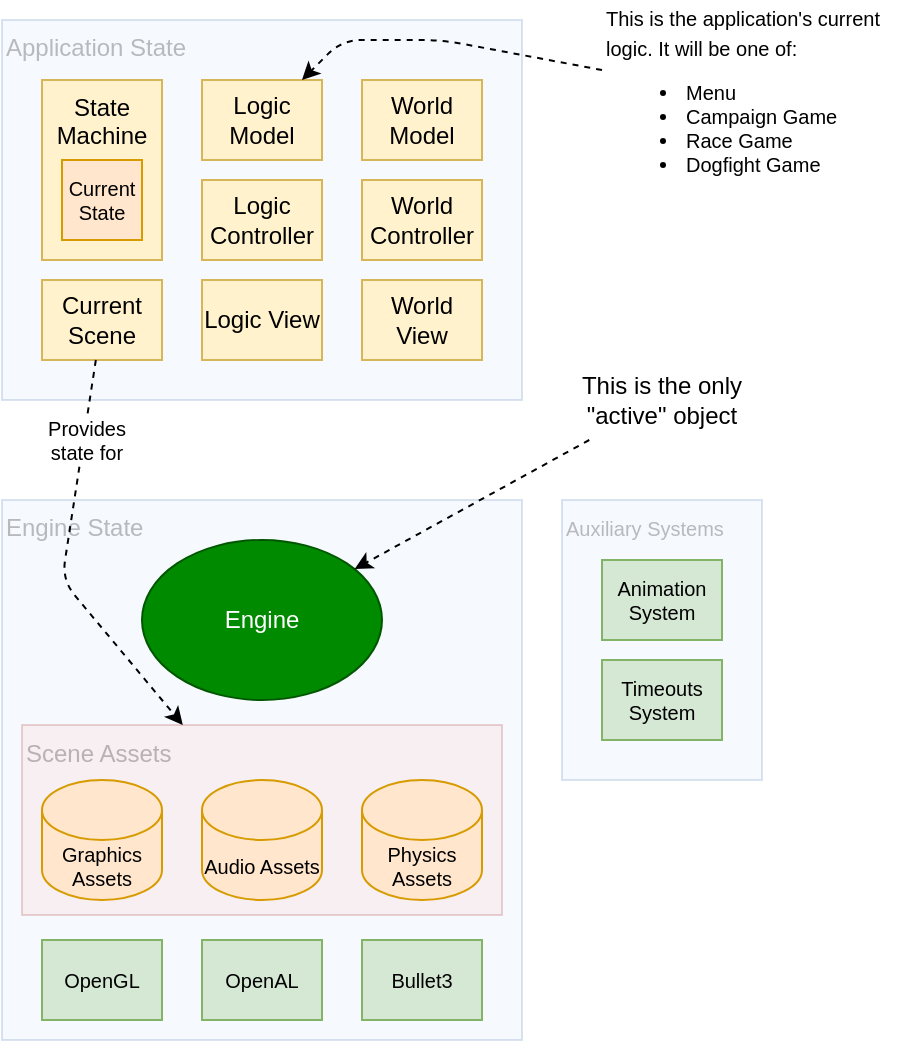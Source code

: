 <mxfile version="15.1.3" type="device"><diagram id="XeFQp8Th-zNCD73v5Kfv" name="Page-1"><mxGraphModel dx="1422" dy="862" grid="1" gridSize="10" guides="1" tooltips="1" connect="1" arrows="1" fold="1" page="1" pageScale="1" pageWidth="850" pageHeight="1100" math="0" shadow="0"><root><mxCell id="0"/><mxCell id="1" parent="0"/><mxCell id="sgoql1woefZZRIrIe6Rg-8" value="&lt;span style=&quot;font-size: 10px&quot;&gt;Auxiliary Systems&lt;/span&gt;" style="rounded=0;whiteSpace=wrap;html=1;fillColor=#dae8fc;strokeColor=#6c8ebf;textOpacity=25;opacity=25;verticalAlign=top;align=left;" parent="1" vertex="1"><mxGeometry x="380" y="330" width="100" height="140" as="geometry"/></mxCell><mxCell id="N84qDP4stzzKPs8MIu8L-7" value="Application State" style="rounded=0;whiteSpace=wrap;html=1;fillColor=#dae8fc;strokeColor=#6c8ebf;textOpacity=25;opacity=25;verticalAlign=top;align=left;" parent="1" vertex="1"><mxGeometry x="100" y="90" width="260" height="190" as="geometry"/></mxCell><mxCell id="sgoql1woefZZRIrIe6Rg-7" value="Engine State" style="rounded=0;whiteSpace=wrap;html=1;fillColor=#dae8fc;strokeColor=#6c8ebf;textOpacity=25;opacity=25;verticalAlign=top;align=left;" parent="1" vertex="1"><mxGeometry x="100" y="330" width="260" height="270" as="geometry"/></mxCell><mxCell id="sgoql1woefZZRIrIe6Rg-12" value="Scene Assets" style="rounded=0;whiteSpace=wrap;html=1;fillColor=#f8cecc;strokeColor=#b85450;textOpacity=25;opacity=25;verticalAlign=top;align=left;" parent="1" vertex="1"><mxGeometry x="110" y="442.5" width="240" height="95" as="geometry"/></mxCell><mxCell id="b7LR9BmyGwPMhPtFj4vP-2" value="Engine" style="ellipse;whiteSpace=wrap;html=1;fillColor=#008a00;strokeColor=#005700;fontColor=#ffffff;" parent="1" vertex="1"><mxGeometry x="170" y="350" width="120" height="80" as="geometry"/></mxCell><mxCell id="b7LR9BmyGwPMhPtFj4vP-3" value="This is the only &quot;active&quot; object" style="text;html=1;strokeColor=none;fillColor=none;align=center;verticalAlign=middle;whiteSpace=wrap;rounded=0;" parent="1" vertex="1"><mxGeometry x="380" y="260" width="100" height="40" as="geometry"/></mxCell><mxCell id="b7LR9BmyGwPMhPtFj4vP-4" value="" style="endArrow=classic;html=1;dashed=1;" parent="1" source="b7LR9BmyGwPMhPtFj4vP-3" target="b7LR9BmyGwPMhPtFj4vP-2" edge="1"><mxGeometry width="50" height="50" relative="1" as="geometry"><mxPoint x="350" y="200" as="sourcePoint"/><mxPoint x="400" y="150" as="targetPoint"/></mxGeometry></mxCell><mxCell id="N84qDP4stzzKPs8MIu8L-1" value="Logic Model" style="rounded=0;whiteSpace=wrap;html=1;fillColor=#fff2cc;strokeColor=#d6b656;" parent="1" vertex="1"><mxGeometry x="200" y="120" width="60" height="40" as="geometry"/></mxCell><mxCell id="N84qDP4stzzKPs8MIu8L-2" value="Logic Controller" style="rounded=0;whiteSpace=wrap;html=1;fillColor=#fff2cc;strokeColor=#d6b656;" parent="1" vertex="1"><mxGeometry x="200" y="170" width="60" height="40" as="geometry"/></mxCell><mxCell id="N84qDP4stzzKPs8MIu8L-3" value="Logic View" style="rounded=0;whiteSpace=wrap;html=1;fillColor=#fff2cc;strokeColor=#d6b656;" parent="1" vertex="1"><mxGeometry x="200" y="220" width="60" height="40" as="geometry"/></mxCell><mxCell id="N84qDP4stzzKPs8MIu8L-4" value="World Model" style="rounded=0;whiteSpace=wrap;html=1;fillColor=#fff2cc;strokeColor=#d6b656;" parent="1" vertex="1"><mxGeometry x="280" y="120" width="60" height="40" as="geometry"/></mxCell><mxCell id="N84qDP4stzzKPs8MIu8L-5" value="World Controller" style="rounded=0;whiteSpace=wrap;html=1;fillColor=#fff2cc;strokeColor=#d6b656;" parent="1" vertex="1"><mxGeometry x="280" y="170" width="60" height="40" as="geometry"/></mxCell><mxCell id="N84qDP4stzzKPs8MIu8L-6" value="World View" style="rounded=0;whiteSpace=wrap;html=1;fillColor=#fff2cc;strokeColor=#d6b656;" parent="1" vertex="1"><mxGeometry x="280" y="220" width="60" height="40" as="geometry"/></mxCell><mxCell id="N84qDP4stzzKPs8MIu8L-11" value="State Machine" style="rounded=0;whiteSpace=wrap;html=1;fillColor=#fff2cc;strokeColor=#d6b656;verticalAlign=top;" parent="1" vertex="1"><mxGeometry x="120" y="120" width="60" height="90" as="geometry"/></mxCell><mxCell id="N84qDP4stzzKPs8MIu8L-12" value="Current State" style="rounded=0;whiteSpace=wrap;html=1;align=center;verticalAlign=middle;fillColor=#ffe6cc;strokeColor=#d79b00;fontSize=10;" parent="1" vertex="1"><mxGeometry x="130" y="160" width="40" height="40" as="geometry"/></mxCell><mxCell id="N84qDP4stzzKPs8MIu8L-13" value="&lt;font style=&quot;font-size: 10px&quot;&gt;This is the application's current logic. It will be one of:&lt;br&gt;&lt;ul&gt;&lt;li&gt;&lt;font style=&quot;font-size: 10px&quot;&gt;Menu&lt;/font&gt;&lt;/li&gt;&lt;li&gt;&lt;font style=&quot;font-size: 10px&quot;&gt;Campaign Game&lt;/font&gt;&lt;/li&gt;&lt;li&gt;&lt;font style=&quot;font-size: 10px&quot;&gt;Race Game&lt;/font&gt;&lt;/li&gt;&lt;li&gt;&lt;font style=&quot;font-size: 10px&quot;&gt;Dogfight Game&lt;/font&gt;&lt;/li&gt;&lt;/ul&gt;&lt;/font&gt;" style="text;html=1;strokeColor=none;fillColor=none;align=left;verticalAlign=middle;whiteSpace=wrap;rounded=0;" parent="1" vertex="1"><mxGeometry x="400" y="80" width="160" height="100" as="geometry"/></mxCell><mxCell id="N84qDP4stzzKPs8MIu8L-14" value="" style="endArrow=classic;html=1;dashed=1;" parent="1" source="N84qDP4stzzKPs8MIu8L-13" target="N84qDP4stzzKPs8MIu8L-1" edge="1"><mxGeometry width="50" height="50" relative="1" as="geometry"><mxPoint x="490" y="162.746" as="sourcePoint"/><mxPoint x="591.311" y="177.264" as="targetPoint"/><Array as="points"><mxPoint x="320" y="100"/><mxPoint x="270" y="100"/></Array></mxGeometry></mxCell><mxCell id="N84qDP4stzzKPs8MIu8L-15" value="Current Scene" style="rounded=0;whiteSpace=wrap;html=1;fillColor=#fff2cc;strokeColor=#d6b656;verticalAlign=middle;" parent="1" vertex="1"><mxGeometry x="120" y="220" width="60" height="40" as="geometry"/></mxCell><mxCell id="sgoql1woefZZRIrIe6Rg-1" value="Graphics Assets" style="shape=cylinder3;whiteSpace=wrap;html=1;boundedLbl=1;backgroundOutline=1;size=15;fontSize=10;align=center;verticalAlign=middle;fillColor=#ffe6cc;strokeColor=#d79b00;" parent="1" vertex="1"><mxGeometry x="120" y="470" width="60" height="60" as="geometry"/></mxCell><mxCell id="sgoql1woefZZRIrIe6Rg-2" value="Audio Assets" style="shape=cylinder3;whiteSpace=wrap;html=1;boundedLbl=1;backgroundOutline=1;size=15;fontSize=10;align=center;verticalAlign=middle;fillColor=#ffe6cc;strokeColor=#d79b00;" parent="1" vertex="1"><mxGeometry x="200" y="470" width="60" height="60" as="geometry"/></mxCell><mxCell id="sgoql1woefZZRIrIe6Rg-3" value="Physics Assets" style="shape=cylinder3;whiteSpace=wrap;html=1;boundedLbl=1;backgroundOutline=1;size=15;fontSize=10;align=center;verticalAlign=middle;fillColor=#ffe6cc;strokeColor=#d79b00;" parent="1" vertex="1"><mxGeometry x="280" y="470" width="60" height="60" as="geometry"/></mxCell><mxCell id="sgoql1woefZZRIrIe6Rg-4" value="Animation System" style="rounded=0;whiteSpace=wrap;html=1;fontSize=10;align=center;verticalAlign=middle;fillColor=#d5e8d4;strokeColor=#82b366;" parent="1" vertex="1"><mxGeometry x="400" y="360" width="60" height="40" as="geometry"/></mxCell><mxCell id="sgoql1woefZZRIrIe6Rg-5" value="Timeouts System" style="rounded=0;whiteSpace=wrap;html=1;fontSize=10;align=center;verticalAlign=middle;fillColor=#d5e8d4;strokeColor=#82b366;" parent="1" vertex="1"><mxGeometry x="400" y="410" width="60" height="40" as="geometry"/></mxCell><mxCell id="sgoql1woefZZRIrIe6Rg-9" value="OpenGL" style="rounded=0;whiteSpace=wrap;html=1;fontSize=10;align=center;verticalAlign=middle;fillColor=#d5e8d4;strokeColor=#82b366;" parent="1" vertex="1"><mxGeometry x="120" y="550" width="60" height="40" as="geometry"/></mxCell><mxCell id="sgoql1woefZZRIrIe6Rg-10" value="OpenAL" style="rounded=0;whiteSpace=wrap;html=1;fontSize=10;align=center;verticalAlign=middle;fillColor=#d5e8d4;strokeColor=#82b366;" parent="1" vertex="1"><mxGeometry x="200" y="550" width="60" height="40" as="geometry"/></mxCell><mxCell id="sgoql1woefZZRIrIe6Rg-11" value="Bullet3" style="rounded=0;whiteSpace=wrap;html=1;fontSize=10;align=center;verticalAlign=middle;fillColor=#d5e8d4;strokeColor=#82b366;" parent="1" vertex="1"><mxGeometry x="280" y="550" width="60" height="40" as="geometry"/></mxCell><mxCell id="sgoql1woefZZRIrIe6Rg-13" value="" style="endArrow=classic;html=1;dashed=1;fontSize=10;" parent="1" source="N84qDP4stzzKPs8MIu8L-15" target="sgoql1woefZZRIrIe6Rg-12" edge="1"><mxGeometry width="50" height="50" relative="1" as="geometry"><mxPoint x="60" y="390" as="sourcePoint"/><mxPoint x="110" y="340" as="targetPoint"/><Array as="points"><mxPoint x="130" y="370"/></Array></mxGeometry></mxCell><mxCell id="sgoql1woefZZRIrIe6Rg-14" value="Provides&lt;br&gt;state for" style="edgeLabel;html=1;align=center;verticalAlign=middle;resizable=0;points=[];fontSize=10;" parent="sgoql1woefZZRIrIe6Rg-13" vertex="1" connectable="0"><mxGeometry x="-0.674" relative="1" as="geometry"><mxPoint y="7" as="offset"/></mxGeometry></mxCell></root></mxGraphModel></diagram></mxfile>
